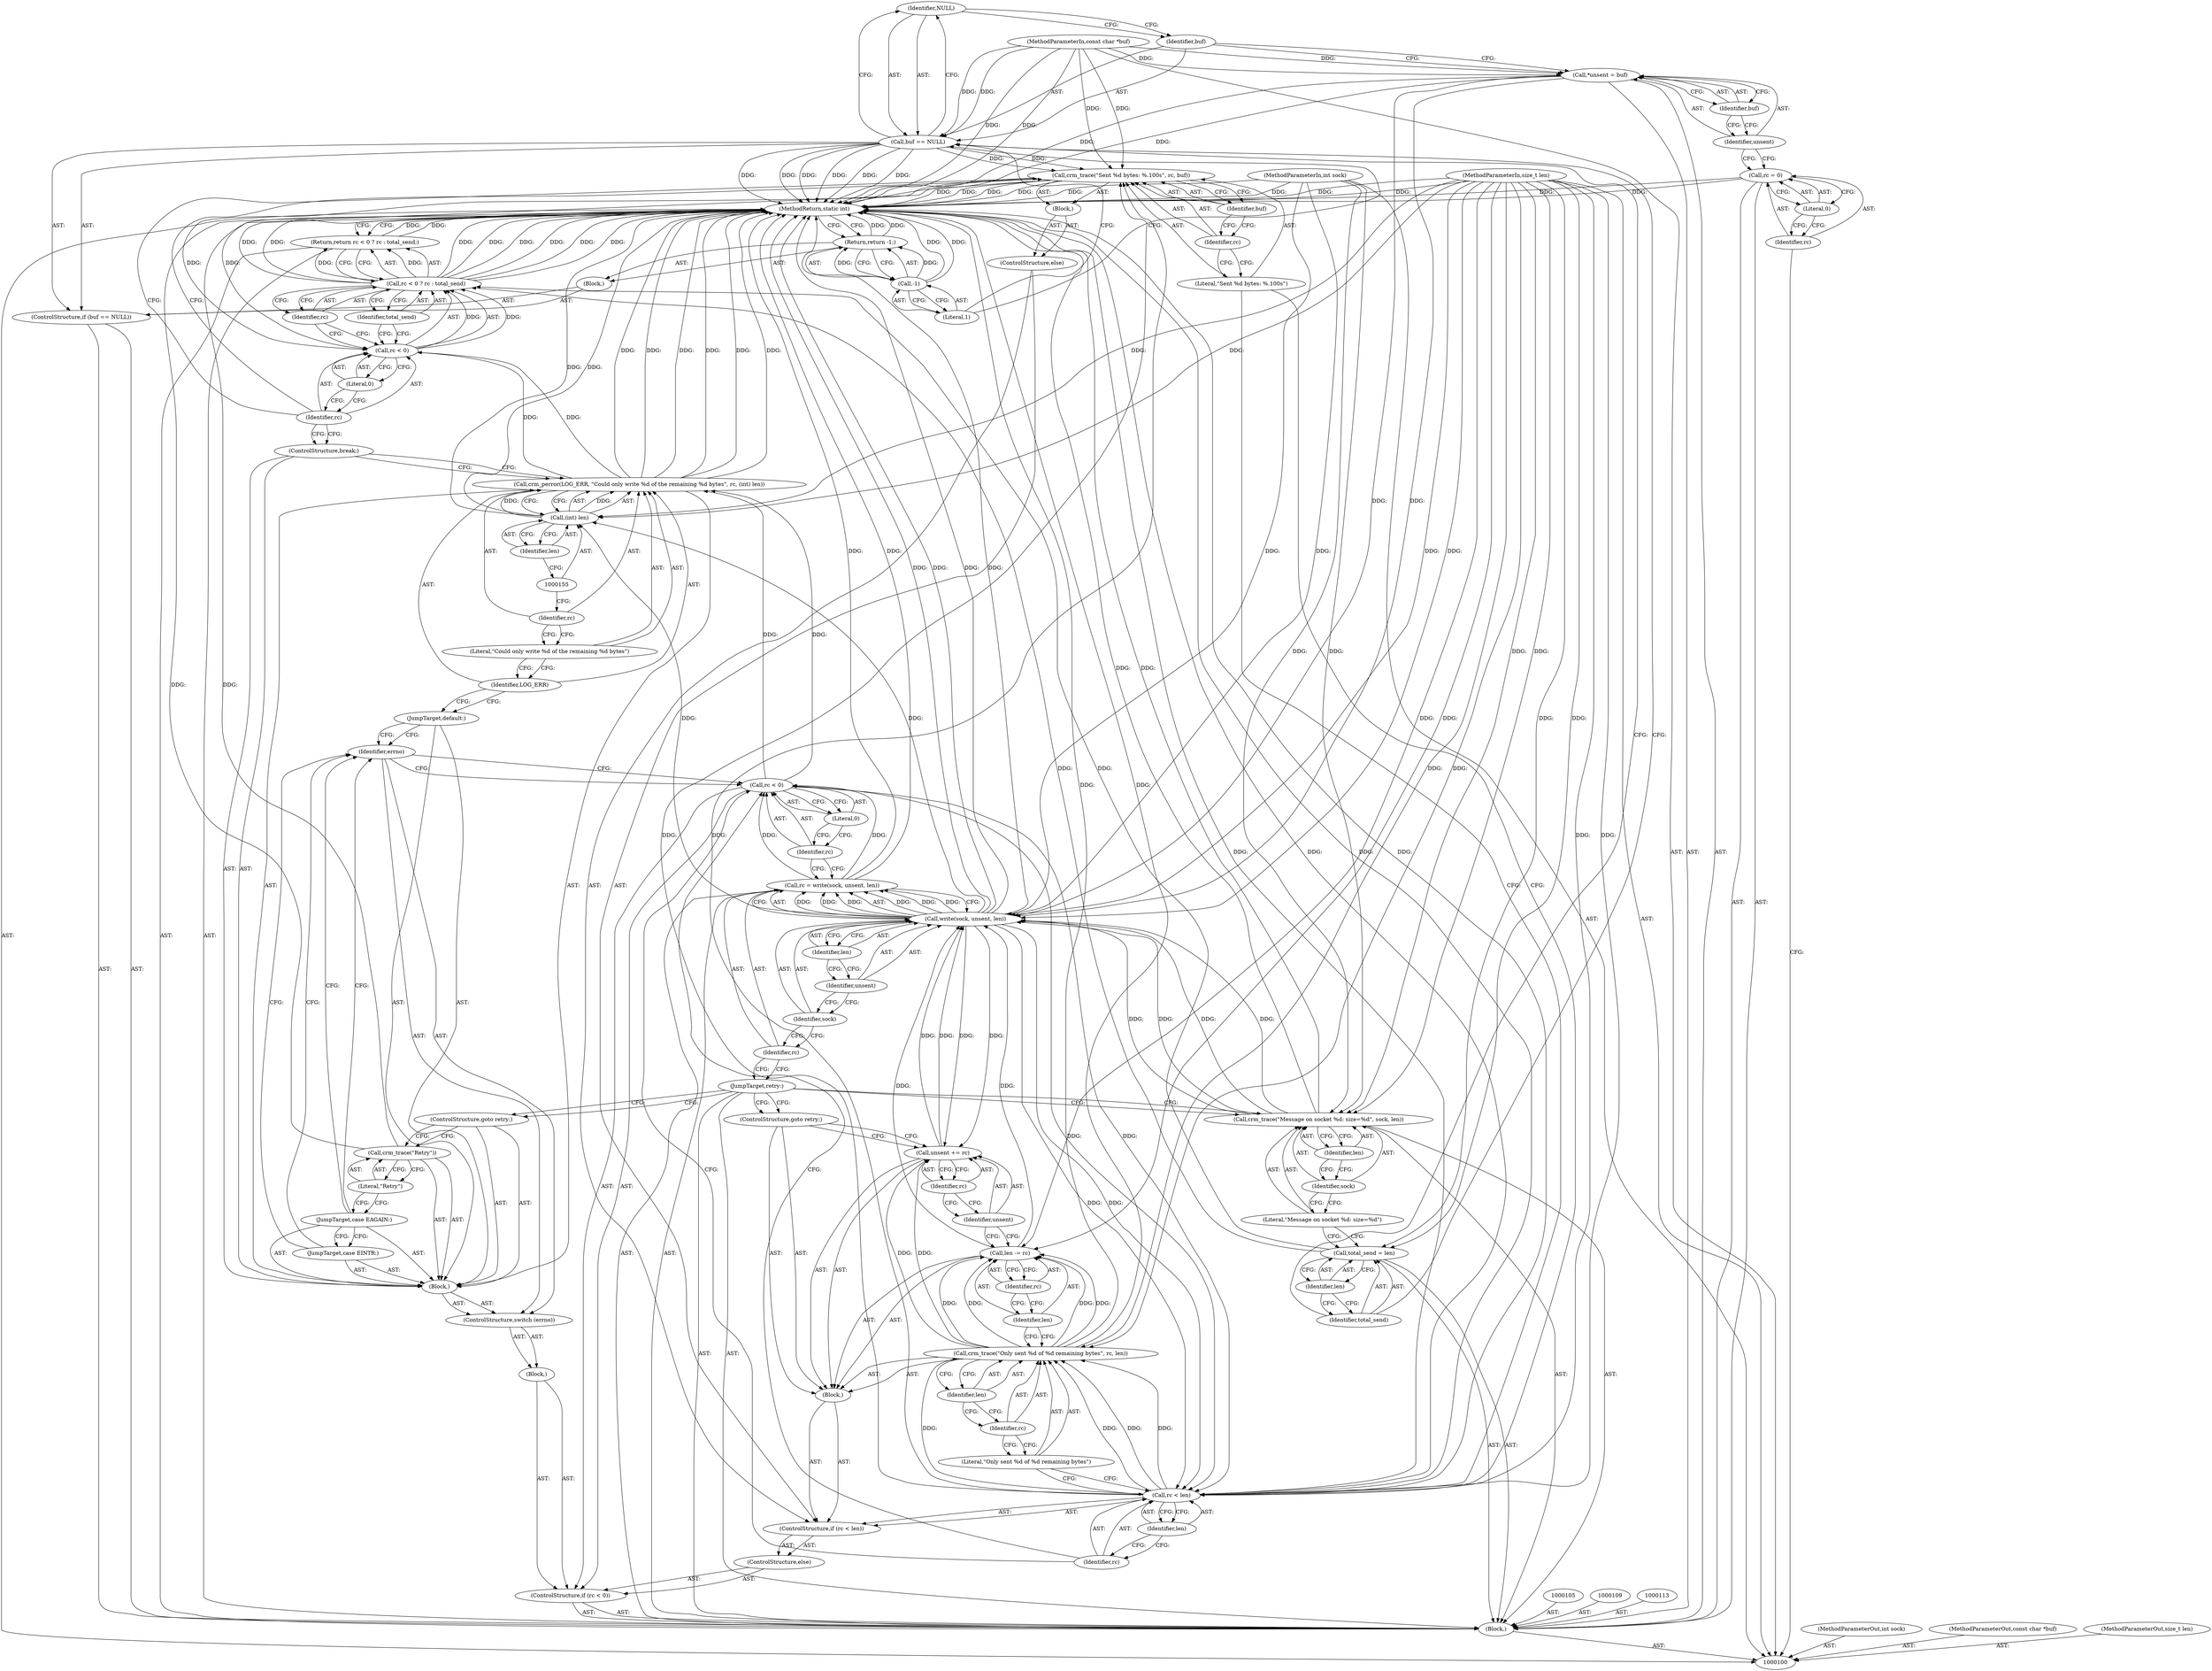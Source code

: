 digraph "0_pacemaker_564f7cc2a51dcd2f28ab12a13394f31be5aa3c93_14" {
"1000117" [label="(Identifier,NULL)"];
"1000118" [label="(Block,)"];
"1000114" [label="(ControlStructure,if (buf == NULL))"];
"1000115" [label="(Call,buf == NULL)"];
"1000116" [label="(Identifier,buf)"];
"1000120" [label="(Call,-1)"];
"1000121" [label="(Literal,1)"];
"1000119" [label="(Return,return -1;)"];
"1000124" [label="(Identifier,len)"];
"1000122" [label="(Call,total_send = len)"];
"1000123" [label="(Identifier,total_send)"];
"1000126" [label="(Literal,\"Message on socket %d: size=%d\")"];
"1000125" [label="(Call,crm_trace(\"Message on socket %d: size=%d\", sock, len))"];
"1000127" [label="(Identifier,sock)"];
"1000128" [label="(Identifier,len)"];
"1000129" [label="(JumpTarget,retry:)"];
"1000133" [label="(Identifier,sock)"];
"1000134" [label="(Identifier,unsent)"];
"1000135" [label="(Identifier,len)"];
"1000130" [label="(Call,rc = write(sock, unsent, len))"];
"1000131" [label="(Identifier,rc)"];
"1000132" [label="(Call,write(sock, unsent, len))"];
"1000139" [label="(Literal,0)"];
"1000140" [label="(Block,)"];
"1000136" [label="(ControlStructure,if (rc < 0))"];
"1000137" [label="(Call,rc < 0)"];
"1000138" [label="(Identifier,rc)"];
"1000142" [label="(Identifier,errno)"];
"1000143" [label="(Block,)"];
"1000141" [label="(ControlStructure,switch (errno))"];
"1000188" [label="(MethodReturn,static int)"];
"1000144" [label="(JumpTarget,case EINTR:)"];
"1000145" [label="(JumpTarget,case EAGAIN:)"];
"1000146" [label="(Call,crm_trace(\"Retry\"))"];
"1000147" [label="(Literal,\"Retry\")"];
"1000148" [label="(ControlStructure,goto retry;)"];
"1000149" [label="(JumpTarget,default:)"];
"1000150" [label="(Call,crm_perror(LOG_ERR, \"Could only write %d of the remaining %d bytes\", rc, (int) len))"];
"1000151" [label="(Identifier,LOG_ERR)"];
"1000152" [label="(Literal,\"Could only write %d of the remaining %d bytes\")"];
"1000153" [label="(Identifier,rc)"];
"1000154" [label="(Call,(int) len)"];
"1000156" [label="(Identifier,len)"];
"1000157" [label="(ControlStructure,break;)"];
"1000159" [label="(ControlStructure,if (rc < len))"];
"1000160" [label="(Call,rc < len)"];
"1000161" [label="(Identifier,rc)"];
"1000162" [label="(Identifier,len)"];
"1000163" [label="(Block,)"];
"1000158" [label="(ControlStructure,else)"];
"1000101" [label="(MethodParameterIn,int sock)"];
"1000256" [label="(MethodParameterOut,int sock)"];
"1000102" [label="(MethodParameterIn,const char *buf)"];
"1000257" [label="(MethodParameterOut,const char *buf)"];
"1000103" [label="(MethodParameterIn,size_t len)"];
"1000258" [label="(MethodParameterOut,size_t len)"];
"1000165" [label="(Literal,\"Only sent %d of %d remaining bytes\")"];
"1000166" [label="(Identifier,rc)"];
"1000167" [label="(Identifier,len)"];
"1000164" [label="(Call,crm_trace(\"Only sent %d of %d remaining bytes\", rc, len))"];
"1000170" [label="(Identifier,rc)"];
"1000168" [label="(Call,len -= rc)"];
"1000169" [label="(Identifier,len)"];
"1000173" [label="(Identifier,rc)"];
"1000171" [label="(Call,unsent += rc)"];
"1000172" [label="(Identifier,unsent)"];
"1000174" [label="(ControlStructure,goto retry;)"];
"1000176" [label="(Block,)"];
"1000175" [label="(ControlStructure,else)"];
"1000178" [label="(Literal,\"Sent %d bytes: %.100s\")"];
"1000179" [label="(Identifier,rc)"];
"1000180" [label="(Identifier,buf)"];
"1000177" [label="(Call,crm_trace(\"Sent %d bytes: %.100s\", rc, buf))"];
"1000182" [label="(Call,rc < 0 ? rc : total_send)"];
"1000183" [label="(Call,rc < 0)"];
"1000184" [label="(Identifier,rc)"];
"1000185" [label="(Literal,0)"];
"1000186" [label="(Identifier,rc)"];
"1000187" [label="(Identifier,total_send)"];
"1000181" [label="(Return,return rc < 0 ? rc : total_send;)"];
"1000104" [label="(Block,)"];
"1000108" [label="(Literal,0)"];
"1000106" [label="(Call,rc = 0)"];
"1000107" [label="(Identifier,rc)"];
"1000110" [label="(Call,*unsent = buf)"];
"1000111" [label="(Identifier,unsent)"];
"1000112" [label="(Identifier,buf)"];
"1000117" -> "1000115"  [label="AST: "];
"1000117" -> "1000116"  [label="CFG: "];
"1000115" -> "1000117"  [label="CFG: "];
"1000118" -> "1000114"  [label="AST: "];
"1000119" -> "1000118"  [label="AST: "];
"1000114" -> "1000104"  [label="AST: "];
"1000115" -> "1000114"  [label="AST: "];
"1000118" -> "1000114"  [label="AST: "];
"1000115" -> "1000114"  [label="AST: "];
"1000115" -> "1000117"  [label="CFG: "];
"1000116" -> "1000115"  [label="AST: "];
"1000117" -> "1000115"  [label="AST: "];
"1000121" -> "1000115"  [label="CFG: "];
"1000123" -> "1000115"  [label="CFG: "];
"1000115" -> "1000188"  [label="DDG: "];
"1000115" -> "1000188"  [label="DDG: "];
"1000115" -> "1000188"  [label="DDG: "];
"1000102" -> "1000115"  [label="DDG: "];
"1000115" -> "1000177"  [label="DDG: "];
"1000116" -> "1000115"  [label="AST: "];
"1000116" -> "1000110"  [label="CFG: "];
"1000117" -> "1000116"  [label="CFG: "];
"1000120" -> "1000119"  [label="AST: "];
"1000120" -> "1000121"  [label="CFG: "];
"1000121" -> "1000120"  [label="AST: "];
"1000119" -> "1000120"  [label="CFG: "];
"1000120" -> "1000188"  [label="DDG: "];
"1000120" -> "1000119"  [label="DDG: "];
"1000121" -> "1000120"  [label="AST: "];
"1000121" -> "1000115"  [label="CFG: "];
"1000120" -> "1000121"  [label="CFG: "];
"1000119" -> "1000118"  [label="AST: "];
"1000119" -> "1000120"  [label="CFG: "];
"1000120" -> "1000119"  [label="AST: "];
"1000188" -> "1000119"  [label="CFG: "];
"1000119" -> "1000188"  [label="DDG: "];
"1000120" -> "1000119"  [label="DDG: "];
"1000124" -> "1000122"  [label="AST: "];
"1000124" -> "1000123"  [label="CFG: "];
"1000122" -> "1000124"  [label="CFG: "];
"1000122" -> "1000104"  [label="AST: "];
"1000122" -> "1000124"  [label="CFG: "];
"1000123" -> "1000122"  [label="AST: "];
"1000124" -> "1000122"  [label="AST: "];
"1000126" -> "1000122"  [label="CFG: "];
"1000103" -> "1000122"  [label="DDG: "];
"1000122" -> "1000182"  [label="DDG: "];
"1000123" -> "1000122"  [label="AST: "];
"1000123" -> "1000115"  [label="CFG: "];
"1000124" -> "1000123"  [label="CFG: "];
"1000126" -> "1000125"  [label="AST: "];
"1000126" -> "1000122"  [label="CFG: "];
"1000127" -> "1000126"  [label="CFG: "];
"1000125" -> "1000104"  [label="AST: "];
"1000125" -> "1000128"  [label="CFG: "];
"1000126" -> "1000125"  [label="AST: "];
"1000127" -> "1000125"  [label="AST: "];
"1000128" -> "1000125"  [label="AST: "];
"1000129" -> "1000125"  [label="CFG: "];
"1000125" -> "1000188"  [label="DDG: "];
"1000101" -> "1000125"  [label="DDG: "];
"1000103" -> "1000125"  [label="DDG: "];
"1000125" -> "1000132"  [label="DDG: "];
"1000125" -> "1000132"  [label="DDG: "];
"1000127" -> "1000125"  [label="AST: "];
"1000127" -> "1000126"  [label="CFG: "];
"1000128" -> "1000127"  [label="CFG: "];
"1000128" -> "1000125"  [label="AST: "];
"1000128" -> "1000127"  [label="CFG: "];
"1000125" -> "1000128"  [label="CFG: "];
"1000129" -> "1000104"  [label="AST: "];
"1000129" -> "1000125"  [label="CFG: "];
"1000129" -> "1000148"  [label="CFG: "];
"1000129" -> "1000174"  [label="CFG: "];
"1000131" -> "1000129"  [label="CFG: "];
"1000133" -> "1000132"  [label="AST: "];
"1000133" -> "1000131"  [label="CFG: "];
"1000134" -> "1000133"  [label="CFG: "];
"1000134" -> "1000132"  [label="AST: "];
"1000134" -> "1000133"  [label="CFG: "];
"1000135" -> "1000134"  [label="CFG: "];
"1000135" -> "1000132"  [label="AST: "];
"1000135" -> "1000134"  [label="CFG: "];
"1000132" -> "1000135"  [label="CFG: "];
"1000130" -> "1000104"  [label="AST: "];
"1000130" -> "1000132"  [label="CFG: "];
"1000131" -> "1000130"  [label="AST: "];
"1000132" -> "1000130"  [label="AST: "];
"1000138" -> "1000130"  [label="CFG: "];
"1000130" -> "1000188"  [label="DDG: "];
"1000132" -> "1000130"  [label="DDG: "];
"1000132" -> "1000130"  [label="DDG: "];
"1000132" -> "1000130"  [label="DDG: "];
"1000130" -> "1000137"  [label="DDG: "];
"1000131" -> "1000130"  [label="AST: "];
"1000131" -> "1000129"  [label="CFG: "];
"1000133" -> "1000131"  [label="CFG: "];
"1000132" -> "1000130"  [label="AST: "];
"1000132" -> "1000135"  [label="CFG: "];
"1000133" -> "1000132"  [label="AST: "];
"1000134" -> "1000132"  [label="AST: "];
"1000135" -> "1000132"  [label="AST: "];
"1000130" -> "1000132"  [label="CFG: "];
"1000132" -> "1000188"  [label="DDG: "];
"1000132" -> "1000188"  [label="DDG: "];
"1000132" -> "1000130"  [label="DDG: "];
"1000132" -> "1000130"  [label="DDG: "];
"1000132" -> "1000130"  [label="DDG: "];
"1000125" -> "1000132"  [label="DDG: "];
"1000125" -> "1000132"  [label="DDG: "];
"1000101" -> "1000132"  [label="DDG: "];
"1000171" -> "1000132"  [label="DDG: "];
"1000110" -> "1000132"  [label="DDG: "];
"1000168" -> "1000132"  [label="DDG: "];
"1000103" -> "1000132"  [label="DDG: "];
"1000132" -> "1000154"  [label="DDG: "];
"1000132" -> "1000160"  [label="DDG: "];
"1000132" -> "1000171"  [label="DDG: "];
"1000139" -> "1000137"  [label="AST: "];
"1000139" -> "1000138"  [label="CFG: "];
"1000137" -> "1000139"  [label="CFG: "];
"1000140" -> "1000136"  [label="AST: "];
"1000141" -> "1000140"  [label="AST: "];
"1000136" -> "1000104"  [label="AST: "];
"1000137" -> "1000136"  [label="AST: "];
"1000140" -> "1000136"  [label="AST: "];
"1000158" -> "1000136"  [label="AST: "];
"1000137" -> "1000136"  [label="AST: "];
"1000137" -> "1000139"  [label="CFG: "];
"1000138" -> "1000137"  [label="AST: "];
"1000139" -> "1000137"  [label="AST: "];
"1000142" -> "1000137"  [label="CFG: "];
"1000161" -> "1000137"  [label="CFG: "];
"1000130" -> "1000137"  [label="DDG: "];
"1000137" -> "1000150"  [label="DDG: "];
"1000137" -> "1000160"  [label="DDG: "];
"1000138" -> "1000137"  [label="AST: "];
"1000138" -> "1000130"  [label="CFG: "];
"1000139" -> "1000138"  [label="CFG: "];
"1000142" -> "1000141"  [label="AST: "];
"1000142" -> "1000137"  [label="CFG: "];
"1000144" -> "1000142"  [label="CFG: "];
"1000145" -> "1000142"  [label="CFG: "];
"1000149" -> "1000142"  [label="CFG: "];
"1000143" -> "1000141"  [label="AST: "];
"1000144" -> "1000143"  [label="AST: "];
"1000145" -> "1000143"  [label="AST: "];
"1000146" -> "1000143"  [label="AST: "];
"1000148" -> "1000143"  [label="AST: "];
"1000149" -> "1000143"  [label="AST: "];
"1000150" -> "1000143"  [label="AST: "];
"1000157" -> "1000143"  [label="AST: "];
"1000141" -> "1000140"  [label="AST: "];
"1000142" -> "1000141"  [label="AST: "];
"1000143" -> "1000141"  [label="AST: "];
"1000188" -> "1000100"  [label="AST: "];
"1000188" -> "1000119"  [label="CFG: "];
"1000188" -> "1000181"  [label="CFG: "];
"1000182" -> "1000188"  [label="DDG: "];
"1000182" -> "1000188"  [label="DDG: "];
"1000182" -> "1000188"  [label="DDG: "];
"1000182" -> "1000188"  [label="DDG: "];
"1000125" -> "1000188"  [label="DDG: "];
"1000160" -> "1000188"  [label="DDG: "];
"1000160" -> "1000188"  [label="DDG: "];
"1000130" -> "1000188"  [label="DDG: "];
"1000150" -> "1000188"  [label="DDG: "];
"1000150" -> "1000188"  [label="DDG: "];
"1000150" -> "1000188"  [label="DDG: "];
"1000154" -> "1000188"  [label="DDG: "];
"1000115" -> "1000188"  [label="DDG: "];
"1000115" -> "1000188"  [label="DDG: "];
"1000115" -> "1000188"  [label="DDG: "];
"1000164" -> "1000188"  [label="DDG: "];
"1000106" -> "1000188"  [label="DDG: "];
"1000103" -> "1000188"  [label="DDG: "];
"1000132" -> "1000188"  [label="DDG: "];
"1000132" -> "1000188"  [label="DDG: "];
"1000177" -> "1000188"  [label="DDG: "];
"1000177" -> "1000188"  [label="DDG: "];
"1000102" -> "1000188"  [label="DDG: "];
"1000101" -> "1000188"  [label="DDG: "];
"1000120" -> "1000188"  [label="DDG: "];
"1000146" -> "1000188"  [label="DDG: "];
"1000110" -> "1000188"  [label="DDG: "];
"1000181" -> "1000188"  [label="DDG: "];
"1000119" -> "1000188"  [label="DDG: "];
"1000144" -> "1000143"  [label="AST: "];
"1000144" -> "1000142"  [label="CFG: "];
"1000145" -> "1000144"  [label="CFG: "];
"1000145" -> "1000143"  [label="AST: "];
"1000145" -> "1000142"  [label="CFG: "];
"1000145" -> "1000144"  [label="CFG: "];
"1000147" -> "1000145"  [label="CFG: "];
"1000146" -> "1000143"  [label="AST: "];
"1000146" -> "1000147"  [label="CFG: "];
"1000147" -> "1000146"  [label="AST: "];
"1000148" -> "1000146"  [label="CFG: "];
"1000146" -> "1000188"  [label="DDG: "];
"1000147" -> "1000146"  [label="AST: "];
"1000147" -> "1000145"  [label="CFG: "];
"1000146" -> "1000147"  [label="CFG: "];
"1000148" -> "1000143"  [label="AST: "];
"1000148" -> "1000146"  [label="CFG: "];
"1000129" -> "1000148"  [label="CFG: "];
"1000149" -> "1000143"  [label="AST: "];
"1000149" -> "1000142"  [label="CFG: "];
"1000151" -> "1000149"  [label="CFG: "];
"1000150" -> "1000143"  [label="AST: "];
"1000150" -> "1000154"  [label="CFG: "];
"1000151" -> "1000150"  [label="AST: "];
"1000152" -> "1000150"  [label="AST: "];
"1000153" -> "1000150"  [label="AST: "];
"1000154" -> "1000150"  [label="AST: "];
"1000157" -> "1000150"  [label="CFG: "];
"1000150" -> "1000188"  [label="DDG: "];
"1000150" -> "1000188"  [label="DDG: "];
"1000150" -> "1000188"  [label="DDG: "];
"1000137" -> "1000150"  [label="DDG: "];
"1000154" -> "1000150"  [label="DDG: "];
"1000150" -> "1000183"  [label="DDG: "];
"1000151" -> "1000150"  [label="AST: "];
"1000151" -> "1000149"  [label="CFG: "];
"1000152" -> "1000151"  [label="CFG: "];
"1000152" -> "1000150"  [label="AST: "];
"1000152" -> "1000151"  [label="CFG: "];
"1000153" -> "1000152"  [label="CFG: "];
"1000153" -> "1000150"  [label="AST: "];
"1000153" -> "1000152"  [label="CFG: "];
"1000155" -> "1000153"  [label="CFG: "];
"1000154" -> "1000150"  [label="AST: "];
"1000154" -> "1000156"  [label="CFG: "];
"1000155" -> "1000154"  [label="AST: "];
"1000156" -> "1000154"  [label="AST: "];
"1000150" -> "1000154"  [label="CFG: "];
"1000154" -> "1000188"  [label="DDG: "];
"1000154" -> "1000150"  [label="DDG: "];
"1000132" -> "1000154"  [label="DDG: "];
"1000103" -> "1000154"  [label="DDG: "];
"1000156" -> "1000154"  [label="AST: "];
"1000156" -> "1000155"  [label="CFG: "];
"1000154" -> "1000156"  [label="CFG: "];
"1000157" -> "1000143"  [label="AST: "];
"1000157" -> "1000150"  [label="CFG: "];
"1000184" -> "1000157"  [label="CFG: "];
"1000159" -> "1000158"  [label="AST: "];
"1000160" -> "1000159"  [label="AST: "];
"1000163" -> "1000159"  [label="AST: "];
"1000175" -> "1000159"  [label="AST: "];
"1000160" -> "1000159"  [label="AST: "];
"1000160" -> "1000162"  [label="CFG: "];
"1000161" -> "1000160"  [label="AST: "];
"1000162" -> "1000160"  [label="AST: "];
"1000165" -> "1000160"  [label="CFG: "];
"1000178" -> "1000160"  [label="CFG: "];
"1000160" -> "1000188"  [label="DDG: "];
"1000160" -> "1000188"  [label="DDG: "];
"1000137" -> "1000160"  [label="DDG: "];
"1000132" -> "1000160"  [label="DDG: "];
"1000103" -> "1000160"  [label="DDG: "];
"1000160" -> "1000164"  [label="DDG: "];
"1000160" -> "1000164"  [label="DDG: "];
"1000160" -> "1000177"  [label="DDG: "];
"1000161" -> "1000160"  [label="AST: "];
"1000161" -> "1000137"  [label="CFG: "];
"1000162" -> "1000161"  [label="CFG: "];
"1000162" -> "1000160"  [label="AST: "];
"1000162" -> "1000161"  [label="CFG: "];
"1000160" -> "1000162"  [label="CFG: "];
"1000163" -> "1000159"  [label="AST: "];
"1000164" -> "1000163"  [label="AST: "];
"1000168" -> "1000163"  [label="AST: "];
"1000171" -> "1000163"  [label="AST: "];
"1000174" -> "1000163"  [label="AST: "];
"1000158" -> "1000136"  [label="AST: "];
"1000159" -> "1000158"  [label="AST: "];
"1000101" -> "1000100"  [label="AST: "];
"1000101" -> "1000188"  [label="DDG: "];
"1000101" -> "1000125"  [label="DDG: "];
"1000101" -> "1000132"  [label="DDG: "];
"1000256" -> "1000100"  [label="AST: "];
"1000102" -> "1000100"  [label="AST: "];
"1000102" -> "1000188"  [label="DDG: "];
"1000102" -> "1000110"  [label="DDG: "];
"1000102" -> "1000115"  [label="DDG: "];
"1000102" -> "1000177"  [label="DDG: "];
"1000257" -> "1000100"  [label="AST: "];
"1000103" -> "1000100"  [label="AST: "];
"1000103" -> "1000188"  [label="DDG: "];
"1000103" -> "1000122"  [label="DDG: "];
"1000103" -> "1000125"  [label="DDG: "];
"1000103" -> "1000132"  [label="DDG: "];
"1000103" -> "1000154"  [label="DDG: "];
"1000103" -> "1000160"  [label="DDG: "];
"1000103" -> "1000164"  [label="DDG: "];
"1000103" -> "1000168"  [label="DDG: "];
"1000258" -> "1000100"  [label="AST: "];
"1000165" -> "1000164"  [label="AST: "];
"1000165" -> "1000160"  [label="CFG: "];
"1000166" -> "1000165"  [label="CFG: "];
"1000166" -> "1000164"  [label="AST: "];
"1000166" -> "1000165"  [label="CFG: "];
"1000167" -> "1000166"  [label="CFG: "];
"1000167" -> "1000164"  [label="AST: "];
"1000167" -> "1000166"  [label="CFG: "];
"1000164" -> "1000167"  [label="CFG: "];
"1000164" -> "1000163"  [label="AST: "];
"1000164" -> "1000167"  [label="CFG: "];
"1000165" -> "1000164"  [label="AST: "];
"1000166" -> "1000164"  [label="AST: "];
"1000167" -> "1000164"  [label="AST: "];
"1000169" -> "1000164"  [label="CFG: "];
"1000164" -> "1000188"  [label="DDG: "];
"1000160" -> "1000164"  [label="DDG: "];
"1000160" -> "1000164"  [label="DDG: "];
"1000103" -> "1000164"  [label="DDG: "];
"1000164" -> "1000168"  [label="DDG: "];
"1000164" -> "1000168"  [label="DDG: "];
"1000164" -> "1000171"  [label="DDG: "];
"1000170" -> "1000168"  [label="AST: "];
"1000170" -> "1000169"  [label="CFG: "];
"1000168" -> "1000170"  [label="CFG: "];
"1000168" -> "1000163"  [label="AST: "];
"1000168" -> "1000170"  [label="CFG: "];
"1000169" -> "1000168"  [label="AST: "];
"1000170" -> "1000168"  [label="AST: "];
"1000172" -> "1000168"  [label="CFG: "];
"1000168" -> "1000132"  [label="DDG: "];
"1000164" -> "1000168"  [label="DDG: "];
"1000164" -> "1000168"  [label="DDG: "];
"1000103" -> "1000168"  [label="DDG: "];
"1000169" -> "1000168"  [label="AST: "];
"1000169" -> "1000164"  [label="CFG: "];
"1000170" -> "1000169"  [label="CFG: "];
"1000173" -> "1000171"  [label="AST: "];
"1000173" -> "1000172"  [label="CFG: "];
"1000171" -> "1000173"  [label="CFG: "];
"1000171" -> "1000163"  [label="AST: "];
"1000171" -> "1000173"  [label="CFG: "];
"1000172" -> "1000171"  [label="AST: "];
"1000173" -> "1000171"  [label="AST: "];
"1000174" -> "1000171"  [label="CFG: "];
"1000171" -> "1000132"  [label="DDG: "];
"1000164" -> "1000171"  [label="DDG: "];
"1000132" -> "1000171"  [label="DDG: "];
"1000172" -> "1000171"  [label="AST: "];
"1000172" -> "1000168"  [label="CFG: "];
"1000173" -> "1000172"  [label="CFG: "];
"1000174" -> "1000163"  [label="AST: "];
"1000174" -> "1000171"  [label="CFG: "];
"1000129" -> "1000174"  [label="CFG: "];
"1000176" -> "1000175"  [label="AST: "];
"1000177" -> "1000176"  [label="AST: "];
"1000175" -> "1000159"  [label="AST: "];
"1000176" -> "1000175"  [label="AST: "];
"1000178" -> "1000177"  [label="AST: "];
"1000178" -> "1000160"  [label="CFG: "];
"1000179" -> "1000178"  [label="CFG: "];
"1000179" -> "1000177"  [label="AST: "];
"1000179" -> "1000178"  [label="CFG: "];
"1000180" -> "1000179"  [label="CFG: "];
"1000180" -> "1000177"  [label="AST: "];
"1000180" -> "1000179"  [label="CFG: "];
"1000177" -> "1000180"  [label="CFG: "];
"1000177" -> "1000176"  [label="AST: "];
"1000177" -> "1000180"  [label="CFG: "];
"1000178" -> "1000177"  [label="AST: "];
"1000179" -> "1000177"  [label="AST: "];
"1000180" -> "1000177"  [label="AST: "];
"1000184" -> "1000177"  [label="CFG: "];
"1000177" -> "1000188"  [label="DDG: "];
"1000177" -> "1000188"  [label="DDG: "];
"1000160" -> "1000177"  [label="DDG: "];
"1000115" -> "1000177"  [label="DDG: "];
"1000102" -> "1000177"  [label="DDG: "];
"1000177" -> "1000183"  [label="DDG: "];
"1000182" -> "1000181"  [label="AST: "];
"1000182" -> "1000186"  [label="CFG: "];
"1000182" -> "1000187"  [label="CFG: "];
"1000183" -> "1000182"  [label="AST: "];
"1000186" -> "1000182"  [label="AST: "];
"1000187" -> "1000182"  [label="AST: "];
"1000181" -> "1000182"  [label="CFG: "];
"1000182" -> "1000188"  [label="DDG: "];
"1000182" -> "1000188"  [label="DDG: "];
"1000182" -> "1000188"  [label="DDG: "];
"1000182" -> "1000188"  [label="DDG: "];
"1000182" -> "1000181"  [label="DDG: "];
"1000183" -> "1000182"  [label="DDG: "];
"1000122" -> "1000182"  [label="DDG: "];
"1000183" -> "1000182"  [label="AST: "];
"1000183" -> "1000185"  [label="CFG: "];
"1000184" -> "1000183"  [label="AST: "];
"1000185" -> "1000183"  [label="AST: "];
"1000186" -> "1000183"  [label="CFG: "];
"1000187" -> "1000183"  [label="CFG: "];
"1000183" -> "1000182"  [label="DDG: "];
"1000177" -> "1000183"  [label="DDG: "];
"1000150" -> "1000183"  [label="DDG: "];
"1000184" -> "1000183"  [label="AST: "];
"1000184" -> "1000157"  [label="CFG: "];
"1000184" -> "1000177"  [label="CFG: "];
"1000185" -> "1000184"  [label="CFG: "];
"1000185" -> "1000183"  [label="AST: "];
"1000185" -> "1000184"  [label="CFG: "];
"1000183" -> "1000185"  [label="CFG: "];
"1000186" -> "1000182"  [label="AST: "];
"1000186" -> "1000183"  [label="CFG: "];
"1000182" -> "1000186"  [label="CFG: "];
"1000187" -> "1000182"  [label="AST: "];
"1000187" -> "1000183"  [label="CFG: "];
"1000182" -> "1000187"  [label="CFG: "];
"1000181" -> "1000104"  [label="AST: "];
"1000181" -> "1000182"  [label="CFG: "];
"1000182" -> "1000181"  [label="AST: "];
"1000188" -> "1000181"  [label="CFG: "];
"1000181" -> "1000188"  [label="DDG: "];
"1000182" -> "1000181"  [label="DDG: "];
"1000104" -> "1000100"  [label="AST: "];
"1000105" -> "1000104"  [label="AST: "];
"1000106" -> "1000104"  [label="AST: "];
"1000109" -> "1000104"  [label="AST: "];
"1000110" -> "1000104"  [label="AST: "];
"1000113" -> "1000104"  [label="AST: "];
"1000114" -> "1000104"  [label="AST: "];
"1000122" -> "1000104"  [label="AST: "];
"1000125" -> "1000104"  [label="AST: "];
"1000129" -> "1000104"  [label="AST: "];
"1000130" -> "1000104"  [label="AST: "];
"1000136" -> "1000104"  [label="AST: "];
"1000181" -> "1000104"  [label="AST: "];
"1000108" -> "1000106"  [label="AST: "];
"1000108" -> "1000107"  [label="CFG: "];
"1000106" -> "1000108"  [label="CFG: "];
"1000106" -> "1000104"  [label="AST: "];
"1000106" -> "1000108"  [label="CFG: "];
"1000107" -> "1000106"  [label="AST: "];
"1000108" -> "1000106"  [label="AST: "];
"1000111" -> "1000106"  [label="CFG: "];
"1000106" -> "1000188"  [label="DDG: "];
"1000107" -> "1000106"  [label="AST: "];
"1000107" -> "1000100"  [label="CFG: "];
"1000108" -> "1000107"  [label="CFG: "];
"1000110" -> "1000104"  [label="AST: "];
"1000110" -> "1000112"  [label="CFG: "];
"1000111" -> "1000110"  [label="AST: "];
"1000112" -> "1000110"  [label="AST: "];
"1000116" -> "1000110"  [label="CFG: "];
"1000110" -> "1000188"  [label="DDG: "];
"1000102" -> "1000110"  [label="DDG: "];
"1000110" -> "1000132"  [label="DDG: "];
"1000111" -> "1000110"  [label="AST: "];
"1000111" -> "1000106"  [label="CFG: "];
"1000112" -> "1000111"  [label="CFG: "];
"1000112" -> "1000110"  [label="AST: "];
"1000112" -> "1000111"  [label="CFG: "];
"1000110" -> "1000112"  [label="CFG: "];
}
